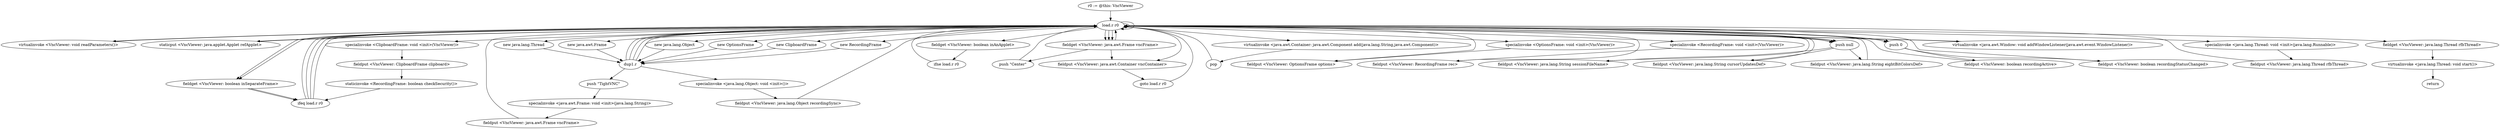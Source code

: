digraph "" {
    "r0 := @this: VncViewer"
    "load.r r0"
    "r0 := @this: VncViewer"->"load.r r0";
    "virtualinvoke <VncViewer: void readParameters()>"
    "load.r r0"->"virtualinvoke <VncViewer: void readParameters()>";
    "virtualinvoke <VncViewer: void readParameters()>"->"load.r r0";
    "staticput <VncViewer: java.applet.Applet refApplet>"
    "load.r r0"->"staticput <VncViewer: java.applet.Applet refApplet>";
    "staticput <VncViewer: java.applet.Applet refApplet>"->"load.r r0";
    "fieldget <VncViewer: boolean inSeparateFrame>"
    "load.r r0"->"fieldget <VncViewer: boolean inSeparateFrame>";
    "ifeq load.r r0"
    "fieldget <VncViewer: boolean inSeparateFrame>"->"ifeq load.r r0";
    "ifeq load.r r0"->"load.r r0";
    "new java.awt.Frame"
    "load.r r0"->"new java.awt.Frame";
    "dup1.r"
    "new java.awt.Frame"->"dup1.r";
    "push \"TightVNC\""
    "dup1.r"->"push \"TightVNC\"";
    "specialinvoke <java.awt.Frame: void <init>(java.lang.String)>"
    "push \"TightVNC\""->"specialinvoke <java.awt.Frame: void <init>(java.lang.String)>";
    "fieldput <VncViewer: java.awt.Frame vncFrame>"
    "specialinvoke <java.awt.Frame: void <init>(java.lang.String)>"->"fieldput <VncViewer: java.awt.Frame vncFrame>";
    "fieldput <VncViewer: java.awt.Frame vncFrame>"->"load.r r0";
    "fieldget <VncViewer: boolean inAnApplet>"
    "load.r r0"->"fieldget <VncViewer: boolean inAnApplet>";
    "ifne load.r r0"
    "fieldget <VncViewer: boolean inAnApplet>"->"ifne load.r r0";
    "ifne load.r r0"->"load.r r0";
    "fieldget <VncViewer: java.awt.Frame vncFrame>"
    "load.r r0"->"fieldget <VncViewer: java.awt.Frame vncFrame>";
    "push \"Center\""
    "fieldget <VncViewer: java.awt.Frame vncFrame>"->"push \"Center\"";
    "push \"Center\""->"load.r r0";
    "virtualinvoke <java.awt.Container: java.awt.Component add(java.lang.String,java.awt.Component)>"
    "load.r r0"->"virtualinvoke <java.awt.Container: java.awt.Component add(java.lang.String,java.awt.Component)>";
    "pop"
    "virtualinvoke <java.awt.Container: java.awt.Component add(java.lang.String,java.awt.Component)>"->"pop";
    "pop"->"load.r r0";
    "load.r r0"->"load.r r0";
    "load.r r0"->"fieldget <VncViewer: java.awt.Frame vncFrame>";
    "fieldput <VncViewer: java.awt.Container vncContainer>"
    "fieldget <VncViewer: java.awt.Frame vncFrame>"->"fieldput <VncViewer: java.awt.Container vncContainer>";
    "goto load.r r0"
    "fieldput <VncViewer: java.awt.Container vncContainer>"->"goto load.r r0";
    "goto load.r r0"->"load.r r0";
    "new java.lang.Object"
    "load.r r0"->"new java.lang.Object";
    "new java.lang.Object"->"dup1.r";
    "specialinvoke <java.lang.Object: void <init>()>"
    "dup1.r"->"specialinvoke <java.lang.Object: void <init>()>";
    "fieldput <VncViewer: java.lang.Object recordingSync>"
    "specialinvoke <java.lang.Object: void <init>()>"->"fieldput <VncViewer: java.lang.Object recordingSync>";
    "fieldput <VncViewer: java.lang.Object recordingSync>"->"load.r r0";
    "new OptionsFrame"
    "load.r r0"->"new OptionsFrame";
    "new OptionsFrame"->"dup1.r";
    "dup1.r"->"load.r r0";
    "specialinvoke <OptionsFrame: void <init>(VncViewer)>"
    "load.r r0"->"specialinvoke <OptionsFrame: void <init>(VncViewer)>";
    "fieldput <VncViewer: OptionsFrame options>"
    "specialinvoke <OptionsFrame: void <init>(VncViewer)>"->"fieldput <VncViewer: OptionsFrame options>";
    "fieldput <VncViewer: OptionsFrame options>"->"load.r r0";
    "new ClipboardFrame"
    "load.r r0"->"new ClipboardFrame";
    "new ClipboardFrame"->"dup1.r";
    "dup1.r"->"load.r r0";
    "specialinvoke <ClipboardFrame: void <init>(VncViewer)>"
    "load.r r0"->"specialinvoke <ClipboardFrame: void <init>(VncViewer)>";
    "fieldput <VncViewer: ClipboardFrame clipboard>"
    "specialinvoke <ClipboardFrame: void <init>(VncViewer)>"->"fieldput <VncViewer: ClipboardFrame clipboard>";
    "staticinvoke <RecordingFrame: boolean checkSecurity()>"
    "fieldput <VncViewer: ClipboardFrame clipboard>"->"staticinvoke <RecordingFrame: boolean checkSecurity()>";
    "staticinvoke <RecordingFrame: boolean checkSecurity()>"->"ifeq load.r r0";
    "ifeq load.r r0"->"load.r r0";
    "new RecordingFrame"
    "load.r r0"->"new RecordingFrame";
    "new RecordingFrame"->"dup1.r";
    "dup1.r"->"load.r r0";
    "specialinvoke <RecordingFrame: void <init>(VncViewer)>"
    "load.r r0"->"specialinvoke <RecordingFrame: void <init>(VncViewer)>";
    "fieldput <VncViewer: RecordingFrame rec>"
    "specialinvoke <RecordingFrame: void <init>(VncViewer)>"->"fieldput <VncViewer: RecordingFrame rec>";
    "fieldput <VncViewer: RecordingFrame rec>"->"load.r r0";
    "push null"
    "load.r r0"->"push null";
    "fieldput <VncViewer: java.lang.String sessionFileName>"
    "push null"->"fieldput <VncViewer: java.lang.String sessionFileName>";
    "fieldput <VncViewer: java.lang.String sessionFileName>"->"load.r r0";
    "push 0"
    "load.r r0"->"push 0";
    "fieldput <VncViewer: boolean recordingActive>"
    "push 0"->"fieldput <VncViewer: boolean recordingActive>";
    "fieldput <VncViewer: boolean recordingActive>"->"load.r r0";
    "load.r r0"->"push 0";
    "fieldput <VncViewer: boolean recordingStatusChanged>"
    "push 0"->"fieldput <VncViewer: boolean recordingStatusChanged>";
    "fieldput <VncViewer: boolean recordingStatusChanged>"->"load.r r0";
    "load.r r0"->"push null";
    "fieldput <VncViewer: java.lang.String cursorUpdatesDef>"
    "push null"->"fieldput <VncViewer: java.lang.String cursorUpdatesDef>";
    "fieldput <VncViewer: java.lang.String cursorUpdatesDef>"->"load.r r0";
    "load.r r0"->"push null";
    "fieldput <VncViewer: java.lang.String eightBitColorsDef>"
    "push null"->"fieldput <VncViewer: java.lang.String eightBitColorsDef>";
    "fieldput <VncViewer: java.lang.String eightBitColorsDef>"->"load.r r0";
    "load.r r0"->"fieldget <VncViewer: boolean inSeparateFrame>";
    "fieldget <VncViewer: boolean inSeparateFrame>"->"ifeq load.r r0";
    "ifeq load.r r0"->"load.r r0";
    "load.r r0"->"fieldget <VncViewer: java.awt.Frame vncFrame>";
    "fieldget <VncViewer: java.awt.Frame vncFrame>"->"load.r r0";
    "virtualinvoke <java.awt.Window: void addWindowListener(java.awt.event.WindowListener)>"
    "load.r r0"->"virtualinvoke <java.awt.Window: void addWindowListener(java.awt.event.WindowListener)>";
    "virtualinvoke <java.awt.Window: void addWindowListener(java.awt.event.WindowListener)>"->"load.r r0";
    "new java.lang.Thread"
    "load.r r0"->"new java.lang.Thread";
    "new java.lang.Thread"->"dup1.r";
    "dup1.r"->"load.r r0";
    "specialinvoke <java.lang.Thread: void <init>(java.lang.Runnable)>"
    "load.r r0"->"specialinvoke <java.lang.Thread: void <init>(java.lang.Runnable)>";
    "fieldput <VncViewer: java.lang.Thread rfbThread>"
    "specialinvoke <java.lang.Thread: void <init>(java.lang.Runnable)>"->"fieldput <VncViewer: java.lang.Thread rfbThread>";
    "fieldput <VncViewer: java.lang.Thread rfbThread>"->"load.r r0";
    "fieldget <VncViewer: java.lang.Thread rfbThread>"
    "load.r r0"->"fieldget <VncViewer: java.lang.Thread rfbThread>";
    "virtualinvoke <java.lang.Thread: void start()>"
    "fieldget <VncViewer: java.lang.Thread rfbThread>"->"virtualinvoke <java.lang.Thread: void start()>";
    "return"
    "virtualinvoke <java.lang.Thread: void start()>"->"return";
    "ifeq load.r r0"->"load.r r0";
    "load.r r0"->"load.r r0";
    "load.r r0"->"fieldput <VncViewer: java.awt.Container vncContainer>";
}
